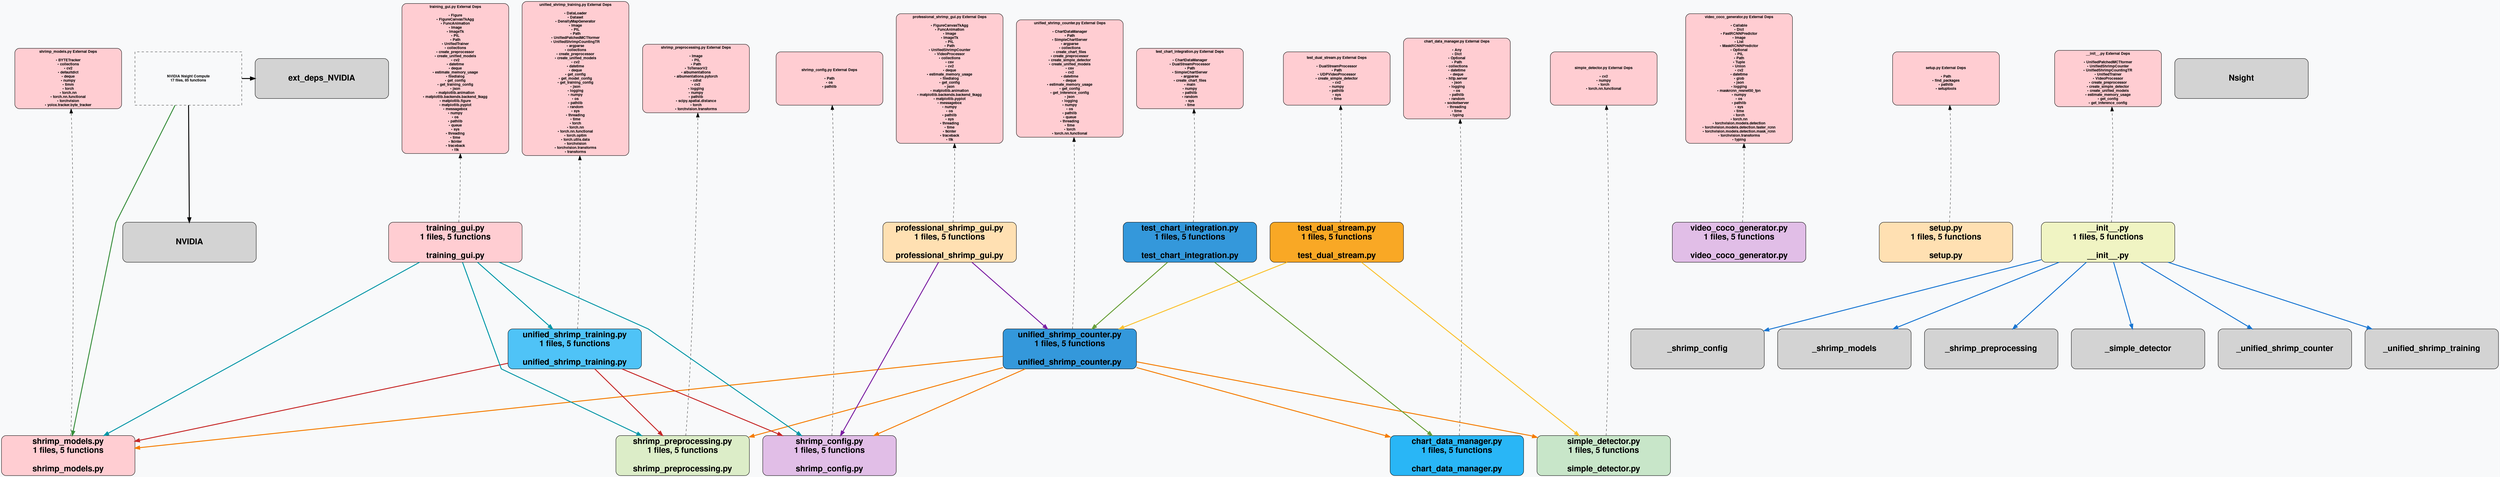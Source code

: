 digraph ModuleArchitecture {
  graph [rankdir=TB, splines=polyline, nodesep=0.5, ranksep=2.5, newrank=true, bgcolor="#f8f9fa", dpi=96];
  node [shape=box, style="filled,rounded", fontname="Helvetica Bold", fontsize=22, height=1.5, width=5.0];
  edge [fontname="Helvetica Bold", fontsize=18, penwidth=2.5, arrowsize=1.2];

  // External dependency boxes (one per module)
  ext_deps_shrimp_config_py [shape=box, label="shrimp_config.py External Deps\n\n• Path\n• os\n• pathlib\n", fillcolor="#ffcdd2", fontsize=10, width=4.0, height=2.0];
  ext_deps_professional_shrimp_gui_py [shape=box, label="professional_shrimp_gui.py External Deps\n\n• FigureCanvasTkAgg\n• FuncAnimation\n• Image\n• ImageTk\n• PIL\n• Path\n• UnifiedShrimpCounter\n• VideoProcessor\n• collections\n• csv\n• cv2\n• deque\n• estimate_memory_usage\n• filedialog\n• get_config\n• json\n• matplotlib.animation\n• matplotlib.backends.backend_tkagg\n• matplotlib.pyplot\n• messagebox\n• numpy\n• os\n• pathlib\n• sys\n• threading\n• time\n• tkinter\n• traceback\n• ttk\n", fillcolor="#ffcdd2", fontsize=10, width=4.0, height=2.0];
  ext_deps_chart_data_manager_py [shape=box, label="chart_data_manager.py External Deps\n\n• Any\n• Dict\n• Optional\n• Path\n• collections\n• datetime\n• deque\n• http.server\n• json\n• logging\n• os\n• pathlib\n• random\n• socketserver\n• threading\n• time\n• typing\n", fillcolor="#ffcdd2", fontsize=10, width=4.0, height=2.0];
  ext_deps_unified_shrimp_counter_py [shape=box, label="unified_shrimp_counter.py External Deps\n\n• ChartDataManager\n• Path\n• SimpleChartServer\n• argparse\n• collections\n• create_chart_files\n• create_preprocessor\n• create_simple_detector\n• create_unified_models\n• csv\n• cv2\n• datetime\n• deque\n• estimate_memory_usage\n• get_config\n• get_inference_config\n• json\n• logging\n• numpy\n• os\n• pathlib\n• queue\n• threading\n• time\n• torch\n• torch.nn.functional\n", fillcolor="#ffcdd2", fontsize=10, width=4.0, height=2.0];
  ext_deps_video_coco_generator_py [shape=box, label="video_coco_generator.py External Deps\n\n• Callable\n• Dict\n• FastRCNNPredictor\n• Image\n• List\n• MaskRCNNPredictor\n• Optional\n• PIL\n• Path\n• Tuple\n• Union\n• cv2\n• datetime\n• glob\n• json\n• logging\n• maskrcnn_resnet50_fpn\n• numpy\n• os\n• pathlib\n• sys\n• time\n• torch\n• torch.nn\n• torchvision.models.detection\n• torchvision.models.detection.faster_rcnn\n• torchvision.models.detection.mask_rcnn\n• torchvision.transforms\n• typing\n", fillcolor="#ffcdd2", fontsize=10, width=4.0, height=2.0];
  ext_deps_shrimp_preprocessing_py [shape=box, label="shrimp_preprocessing.py External Deps\n\n• Image\n• PIL\n• Path\n• ToTensorV2\n• albumentations\n• albumentations.pytorch\n• cdist\n• cv2\n• logging\n• numpy\n• pathlib\n• scipy.spatial.distance\n• torch\n• torchvision.transforms\n", fillcolor="#ffcdd2", fontsize=10, width=4.0, height=2.0];
  ext_deps_test_dual_stream_py [shape=box, label="test_dual_stream.py External Deps\n\n• DualStreamProcessor\n• Path\n• UDPVideoProcessor\n• create_simple_detector\n• cv2\n• numpy\n• pathlib\n• sys\n• time\n", fillcolor="#ffcdd2", fontsize=10, width=4.0, height=2.0];
  ext_deps_setup_py [shape=box, label="setup.py External Deps\n\n• Path\n• find_packages\n• pathlib\n• setuptools\n", fillcolor="#ffcdd2", fontsize=10, width=4.0, height=2.0];
  ext_deps_simple_detector_py [shape=box, label="simple_detector.py External Deps\n\n• cv2\n• numpy\n• torch\n• torch.nn.functional\n", fillcolor="#ffcdd2", fontsize=10, width=4.0, height=2.0];
  ext_deps_unified_shrimp_training_py [shape=box, label="unified_shrimp_training.py External Deps\n\n• DataLoader\n• Dataset\n• DensityMapGenerator\n• Image\n• PIL\n• Path\n• UnifiedPatchedMCTformer\n• UnifiedShrimpCountingTR\n• argparse\n• collections\n• create_preprocessor\n• create_unified_models\n• cv2\n• datetime\n• deque\n• get_config\n• get_model_config\n• get_training_config\n• json\n• logging\n• numpy\n• os\n• pathlib\n• random\n• sys\n• threading\n• time\n• torch\n• torch.nn\n• torch.nn.functional\n• torch.optim\n• torch.utils.data\n• torchvision\n• torchvision.transforms\n• transforms\n", fillcolor="#ffcdd2", fontsize=10, width=4.0, height=2.0];
  ext_deps___init___py [shape=box, label="__init__.py External Deps\n\n• UnifiedPatchedMCTformer\n• UnifiedShrimpCounter\n• UnifiedShrimpCountingTR\n• UnifiedTrainer\n• VideoProcessor\n• create_preprocessor\n• create_simple_detector\n• create_unified_models\n• estimate_memory_usage\n• get_config\n• get_inference_config\n", fillcolor="#ffcdd2", fontsize=10, width=4.0, height=2.0];
  ext_deps_NVIDIA Nsight Compute [shape=box, label="NVIDIA Nsight Compute External Deps\n\n• _NvRules\n• __builtin__\n• builtins\n• math\n• sys\n• version_info\n", fillcolor="#ffcdd2", fontsize=10, width=4.0, height=2.0];
  ext_deps_training_gui_py [shape=box, label="training_gui.py External Deps\n\n• Figure\n• FigureCanvasTkAgg\n• FuncAnimation\n• Image\n• ImageTk\n• PIL\n• Path\n• UnifiedTrainer\n• collections\n• create_preprocessor\n• create_unified_models\n• cv2\n• datetime\n• deque\n• estimate_memory_usage\n• filedialog\n• get_config\n• get_training_config\n• json\n• matplotlib.animation\n• matplotlib.backends.backend_tkagg\n• matplotlib.figure\n• matplotlib.pyplot\n• messagebox\n• numpy\n• os\n• pathlib\n• queue\n• sys\n• threading\n• time\n• tkinter\n• traceback\n• ttk\n", fillcolor="#ffcdd2", fontsize=10, width=4.0, height=2.0];
  ext_deps_test_chart_integration_py [shape=box, label="test_chart_integration.py External Deps\n\n• ChartDataManager\n• DualStreamProcessor\n• Path\n• SimpleChartServer\n• argparse\n• create_chart_files\n• main\n• numpy\n• pathlib\n• random\n• sys\n• time\n", fillcolor="#ffcdd2", fontsize=10, width=4.0, height=2.0];
  ext_deps_shrimp_models_py [shape=box, label="shrimp_models.py External Deps\n\n• BYTETracker\n• collections\n• cv2\n• defaultdict\n• deque\n• numpy\n• timm\n• torch\n• torch.nn\n• torch.nn.functional\n• torchvision\n• yolox.tracker.byte_tracker\n", fillcolor="#ffcdd2", fontsize=10, width=4.0, height=2.0];
  { rank=min; ext_deps_shrimp_config_py; ext_deps_professional_shrimp_gui_py; ext_deps_chart_data_manager_py; ext_deps_unified_shrimp_counter_py; ext_deps_video_coco_generator_py; ext_deps_shrimp_preprocessing_py; ext_deps_test_dual_stream_py; ext_deps_setup_py; ext_deps_simple_detector_py; ext_deps_unified_shrimp_training_py; ext_deps___init___py; ext_deps_NVIDIA Nsight Compute; ext_deps_training_gui_py; ext_deps_test_chart_integration_py; ext_deps_shrimp_models_py; }

  // Internal modules
  unified_shrimp_counter_py [label="unified_shrimp_counter.py\n1 files, 5 functions\n\nunified_shrimp_counter.py\n", fillcolor="#3498db"];
  NVIDIA Nsight Compute [label="NVIDIA Nsight Compute\n17 files, 85 functions", fillcolor="#c8e6c9"];
  professional_shrimp_gui_py [label="professional_shrimp_gui.py\n1 files, 5 functions\n\nprofessional_shrimp_gui.py\n", fillcolor="#ffe0b2"];
  video_coco_generator_py [label="video_coco_generator.py\n1 files, 5 functions\n\nvideo_coco_generator.py\n", fillcolor="#e1bee7"];
  shrimp_models_py [label="shrimp_models.py\n1 files, 5 functions\n\nshrimp_models.py\n", fillcolor="#ffcdd2"];
  chart_data_manager_py [label="chart_data_manager.py\n1 files, 5 functions\n\nchart_data_manager.py\n", fillcolor="#29b6f6"];
  shrimp_preprocessing_py [label="shrimp_preprocessing.py\n1 files, 5 functions\n\nshrimp_preprocessing.py\n", fillcolor="#dcedc8"];
  test_dual_stream_py [label="test_dual_stream.py\n1 files, 5 functions\n\ntest_dual_stream.py\n", fillcolor="#f9a825"];
  __init___py [label="__init__.py\n1 files, 5 functions\n\n__init__.py\n", fillcolor="#f0f4c3"];
  unified_shrimp_training_py [label="unified_shrimp_training.py\n1 files, 5 functions\n\nunified_shrimp_training.py\n", fillcolor="#4fc3f7"];
  test_chart_integration_py [label="test_chart_integration.py\n1 files, 5 functions\n\ntest_chart_integration.py\n", fillcolor="#3498db"];
  simple_detector_py [label="simple_detector.py\n1 files, 5 functions\n\nsimple_detector.py\n", fillcolor="#c8e6c9"];
  setup_py [label="setup.py\n1 files, 5 functions\n\nsetup.py\n", fillcolor="#ffe0b2"];
  shrimp_config_py [label="shrimp_config.py\n1 files, 5 functions\n\nshrimp_config.py\n", fillcolor="#e1bee7"];
  training_gui_py [label="training_gui.py\n1 files, 5 functions\n\ntraining_gui.py\n", fillcolor="#ffcdd2"];

  // Invisible edges to enforce layout (external deps above internal modules)
  ext_deps_shrimp_config_py -> shrimp_config_py [style=invis, weight=10];
  ext_deps_professional_shrimp_gui_py -> professional_shrimp_gui_py [style=invis, weight=10];
  ext_deps_chart_data_manager_py -> chart_data_manager_py [style=invis, weight=10];
  ext_deps_unified_shrimp_counter_py -> unified_shrimp_counter_py [style=invis, weight=10];
  ext_deps_video_coco_generator_py -> video_coco_generator_py [style=invis, weight=10];
  ext_deps_shrimp_preprocessing_py -> shrimp_preprocessing_py [style=invis, weight=10];
  ext_deps_test_dual_stream_py -> test_dual_stream_py [style=invis, weight=10];
  ext_deps_setup_py -> setup_py [style=invis, weight=10];
  ext_deps_simple_detector_py -> simple_detector_py [style=invis, weight=10];
  ext_deps_unified_shrimp_training_py -> unified_shrimp_training_py [style=invis, weight=10];
  ext_deps___init___py -> __init___py [style=invis, weight=10];
  ext_deps_NVIDIA Nsight Compute -> NVIDIA Nsight Compute [style=invis, weight=10];
  ext_deps_training_gui_py -> training_gui_py [style=invis, weight=10];
  ext_deps_test_chart_integration_py -> test_chart_integration_py [style=invis, weight=10];
  ext_deps_shrimp_models_py -> shrimp_models_py [style=invis, weight=10];

  // Inter-module dependencies
  __init___py -> _shrimp_config [color="#1976d2", penwidth=2.5, weight=2];
  __init___py -> _shrimp_models [color="#1976d2", penwidth=2.5, weight=2];
  __init___py -> _shrimp_preprocessing [color="#1976d2", penwidth=2.5, weight=2];
  __init___py -> _simple_detector [color="#1976d2", penwidth=2.5, weight=2];
  __init___py -> _unified_shrimp_counter [color="#1976d2", penwidth=2.5, weight=2];
  __init___py -> _unified_shrimp_training [color="#1976d2", penwidth=2.5, weight=2];
  NVIDIA Nsight Compute -> shrimp_models_py [color="#388e3c", penwidth=2.5, weight=2];
  unified_shrimp_counter_py -> chart_data_manager_py [color="#f57c00", penwidth=2.5, weight=2];
  unified_shrimp_counter_py -> shrimp_config_py [color="#f57c00", penwidth=2.5, weight=2];
  unified_shrimp_counter_py -> shrimp_models_py [color="#f57c00", penwidth=2.5, weight=2];
  unified_shrimp_counter_py -> shrimp_preprocessing_py [color="#f57c00", penwidth=2.5, weight=2];
  unified_shrimp_counter_py -> simple_detector_py [color="#f57c00", penwidth=2.5, weight=2];
  professional_shrimp_gui_py -> shrimp_config_py [color="#7b1fa2", penwidth=2.5, weight=2];
  professional_shrimp_gui_py -> unified_shrimp_counter_py [color="#7b1fa2", penwidth=2.5, weight=2];
  unified_shrimp_training_py -> shrimp_config_py [color="#c62828", penwidth=2.5, weight=2];
  unified_shrimp_training_py -> shrimp_models_py [color="#c62828", penwidth=2.5, weight=2];
  unified_shrimp_training_py -> shrimp_preprocessing_py [color="#c62828", penwidth=2.5, weight=2];
  training_gui_py -> shrimp_config_py [color="#0097a7", penwidth=2.5, weight=2];
  training_gui_py -> shrimp_models_py [color="#0097a7", penwidth=2.5, weight=2];
  training_gui_py -> shrimp_preprocessing_py [color="#0097a7", penwidth=2.5, weight=2];
  training_gui_py -> unified_shrimp_training_py [color="#0097a7", penwidth=2.5, weight=2];
  test_chart_integration_py -> chart_data_manager_py [color="#689f38", penwidth=2.5, weight=2];
  test_chart_integration_py -> unified_shrimp_counter_py [color="#689f38", penwidth=2.5, weight=2];
  test_dual_stream_py -> simple_detector_py [color="#fbc02d", penwidth=2.5, weight=2];
  test_dual_stream_py -> unified_shrimp_counter_py [color="#fbc02d", penwidth=2.5, weight=2];

  // Edges to external dependency boxes
  shrimp_config_py -> ext_deps_shrimp_config_py [style=dashed, color="black", penwidth=0.8, constraint=false];
  professional_shrimp_gui_py -> ext_deps_professional_shrimp_gui_py [style=dashed, color="black", penwidth=0.8, constraint=false];
  chart_data_manager_py -> ext_deps_chart_data_manager_py [style=dashed, color="black", penwidth=0.8, constraint=false];
  unified_shrimp_counter_py -> ext_deps_unified_shrimp_counter_py [style=dashed, color="black", penwidth=0.8, constraint=false];
  video_coco_generator_py -> ext_deps_video_coco_generator_py [style=dashed, color="black", penwidth=0.8, constraint=false];
  shrimp_preprocessing_py -> ext_deps_shrimp_preprocessing_py [style=dashed, color="black", penwidth=0.8, constraint=false];
  test_dual_stream_py -> ext_deps_test_dual_stream_py [style=dashed, color="black", penwidth=0.8, constraint=false];
  setup_py -> ext_deps_setup_py [style=dashed, color="black", penwidth=0.8, constraint=false];
  simple_detector_py -> ext_deps_simple_detector_py [style=dashed, color="black", penwidth=0.8, constraint=false];
  unified_shrimp_training_py -> ext_deps_unified_shrimp_training_py [style=dashed, color="black", penwidth=0.8, constraint=false];
  __init___py -> ext_deps___init___py [style=dashed, color="black", penwidth=0.8, constraint=false];
  NVIDIA Nsight Compute -> ext_deps_NVIDIA Nsight Compute [style=dashed, color="black", penwidth=0.8, constraint=false];
  training_gui_py -> ext_deps_training_gui_py [style=dashed, color="black", penwidth=0.8, constraint=false];
  test_chart_integration_py -> ext_deps_test_chart_integration_py [style=dashed, color="black", penwidth=0.8, constraint=false];
  shrimp_models_py -> ext_deps_shrimp_models_py [style=dashed, color="black", penwidth=0.8, constraint=false];
}
